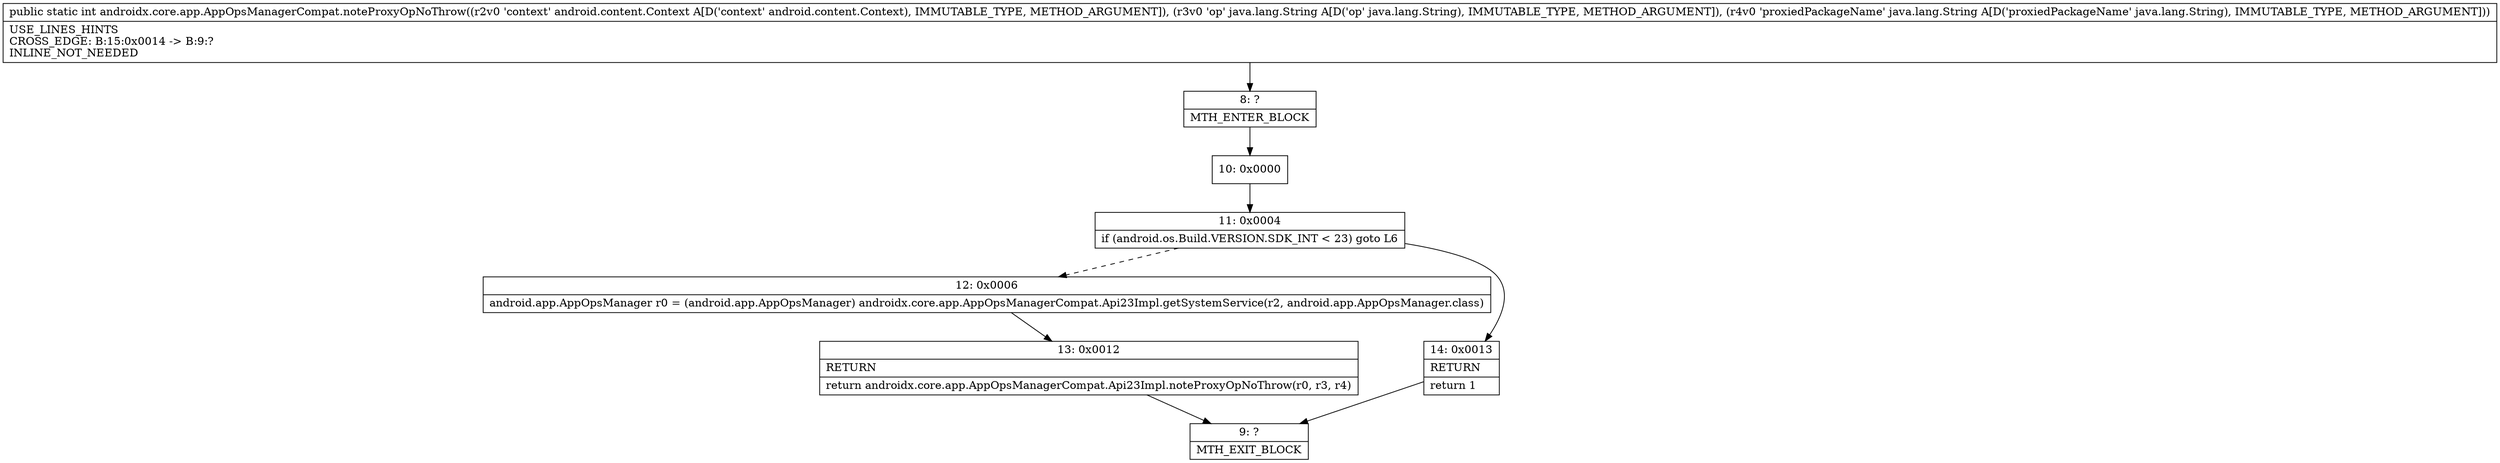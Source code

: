 digraph "CFG forandroidx.core.app.AppOpsManagerCompat.noteProxyOpNoThrow(Landroid\/content\/Context;Ljava\/lang\/String;Ljava\/lang\/String;)I" {
Node_8 [shape=record,label="{8\:\ ?|MTH_ENTER_BLOCK\l}"];
Node_10 [shape=record,label="{10\:\ 0x0000}"];
Node_11 [shape=record,label="{11\:\ 0x0004|if (android.os.Build.VERSION.SDK_INT \< 23) goto L6\l}"];
Node_12 [shape=record,label="{12\:\ 0x0006|android.app.AppOpsManager r0 = (android.app.AppOpsManager) androidx.core.app.AppOpsManagerCompat.Api23Impl.getSystemService(r2, android.app.AppOpsManager.class)\l}"];
Node_13 [shape=record,label="{13\:\ 0x0012|RETURN\l|return androidx.core.app.AppOpsManagerCompat.Api23Impl.noteProxyOpNoThrow(r0, r3, r4)\l}"];
Node_9 [shape=record,label="{9\:\ ?|MTH_EXIT_BLOCK\l}"];
Node_14 [shape=record,label="{14\:\ 0x0013|RETURN\l|return 1\l}"];
MethodNode[shape=record,label="{public static int androidx.core.app.AppOpsManagerCompat.noteProxyOpNoThrow((r2v0 'context' android.content.Context A[D('context' android.content.Context), IMMUTABLE_TYPE, METHOD_ARGUMENT]), (r3v0 'op' java.lang.String A[D('op' java.lang.String), IMMUTABLE_TYPE, METHOD_ARGUMENT]), (r4v0 'proxiedPackageName' java.lang.String A[D('proxiedPackageName' java.lang.String), IMMUTABLE_TYPE, METHOD_ARGUMENT]))  | USE_LINES_HINTS\lCROSS_EDGE: B:15:0x0014 \-\> B:9:?\lINLINE_NOT_NEEDED\l}"];
MethodNode -> Node_8;Node_8 -> Node_10;
Node_10 -> Node_11;
Node_11 -> Node_12[style=dashed];
Node_11 -> Node_14;
Node_12 -> Node_13;
Node_13 -> Node_9;
Node_14 -> Node_9;
}

